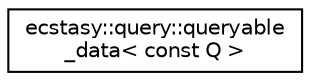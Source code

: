 digraph "Graphical Class Hierarchy"
{
 // LATEX_PDF_SIZE
  edge [fontname="Helvetica",fontsize="10",labelfontname="Helvetica",labelfontsize="10"];
  node [fontname="Helvetica",fontsize="10",shape=record];
  rankdir="LR";
  Node0 [label="ecstasy::query::queryable\l_data\< const Q \>",height=0.2,width=0.4,color="black", fillcolor="white", style="filled",URL="$structecstasy_1_1query_1_1queryable__data_3_01const_01_q_01_4.html",tooltip="Get the query data type of a queryable object."];
}
